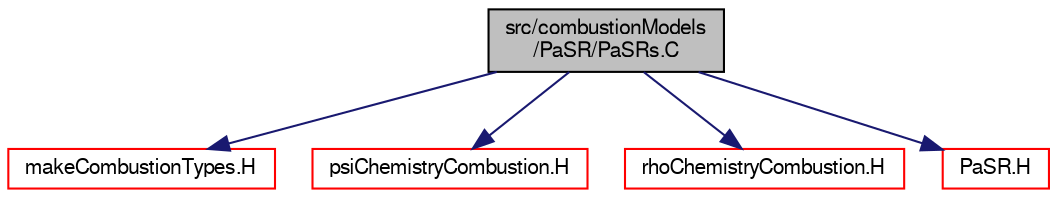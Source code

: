 digraph "src/combustionModels/PaSR/PaSRs.C"
{
  bgcolor="transparent";
  edge [fontname="FreeSans",fontsize="10",labelfontname="FreeSans",labelfontsize="10"];
  node [fontname="FreeSans",fontsize="10",shape=record];
  Node0 [label="src/combustionModels\l/PaSR/PaSRs.C",height=0.2,width=0.4,color="black", fillcolor="grey75", style="filled", fontcolor="black"];
  Node0 -> Node1 [color="midnightblue",fontsize="10",style="solid",fontname="FreeSans"];
  Node1 [label="makeCombustionTypes.H",height=0.2,width=0.4,color="red",URL="$a00011.html"];
  Node0 -> Node3 [color="midnightblue",fontsize="10",style="solid",fontname="FreeSans"];
  Node3 [label="psiChemistryCombustion.H",height=0.2,width=0.4,color="red",URL="$a00092.html"];
  Node0 -> Node322 [color="midnightblue",fontsize="10",style="solid",fontname="FreeSans"];
  Node322 [label="rhoChemistryCombustion.H",height=0.2,width=0.4,color="red",URL="$a00113.html"];
  Node0 -> Node328 [color="midnightblue",fontsize="10",style="solid",fontname="FreeSans"];
  Node328 [label="PaSR.H",height=0.2,width=0.4,color="red",URL="$a00083.html"];
}

